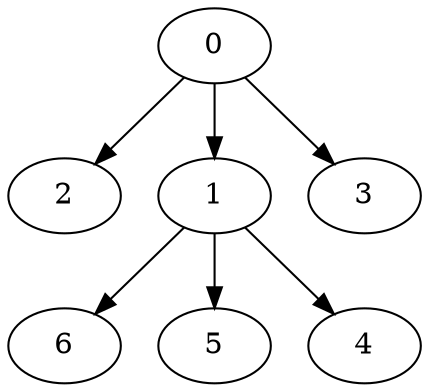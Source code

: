 digraph "Nodes_7_OutTree-output" {
	 2	 [Weight=5.0,Start=16.0,Processor=0];
	 6	 [Weight=7.0,Start=21.0,Processor=0];
	 1	 [Weight=6.0,Start=11.0,Processor=1];
	 0	 [Weight=5.0,Start=0.0,Processor=1];
	 5	 [Weight=7.0,Start=21.0,Processor=1];
	 3	 [Weight=6.0,Start=5.0,Processor=1];
	 4	 [Weight=4.0,Start=17.0,Processor=1];
	 0 -> 1	[Weight=15.0];
	 0 -> 2	[Weight=11.0];
	 0 -> 3	[Weight=11.0];
	 1 -> 4	[Weight=19.0];
	 1 -> 5	[Weight=4.0];
	 1 -> 6	[Weight=21.0];
}
